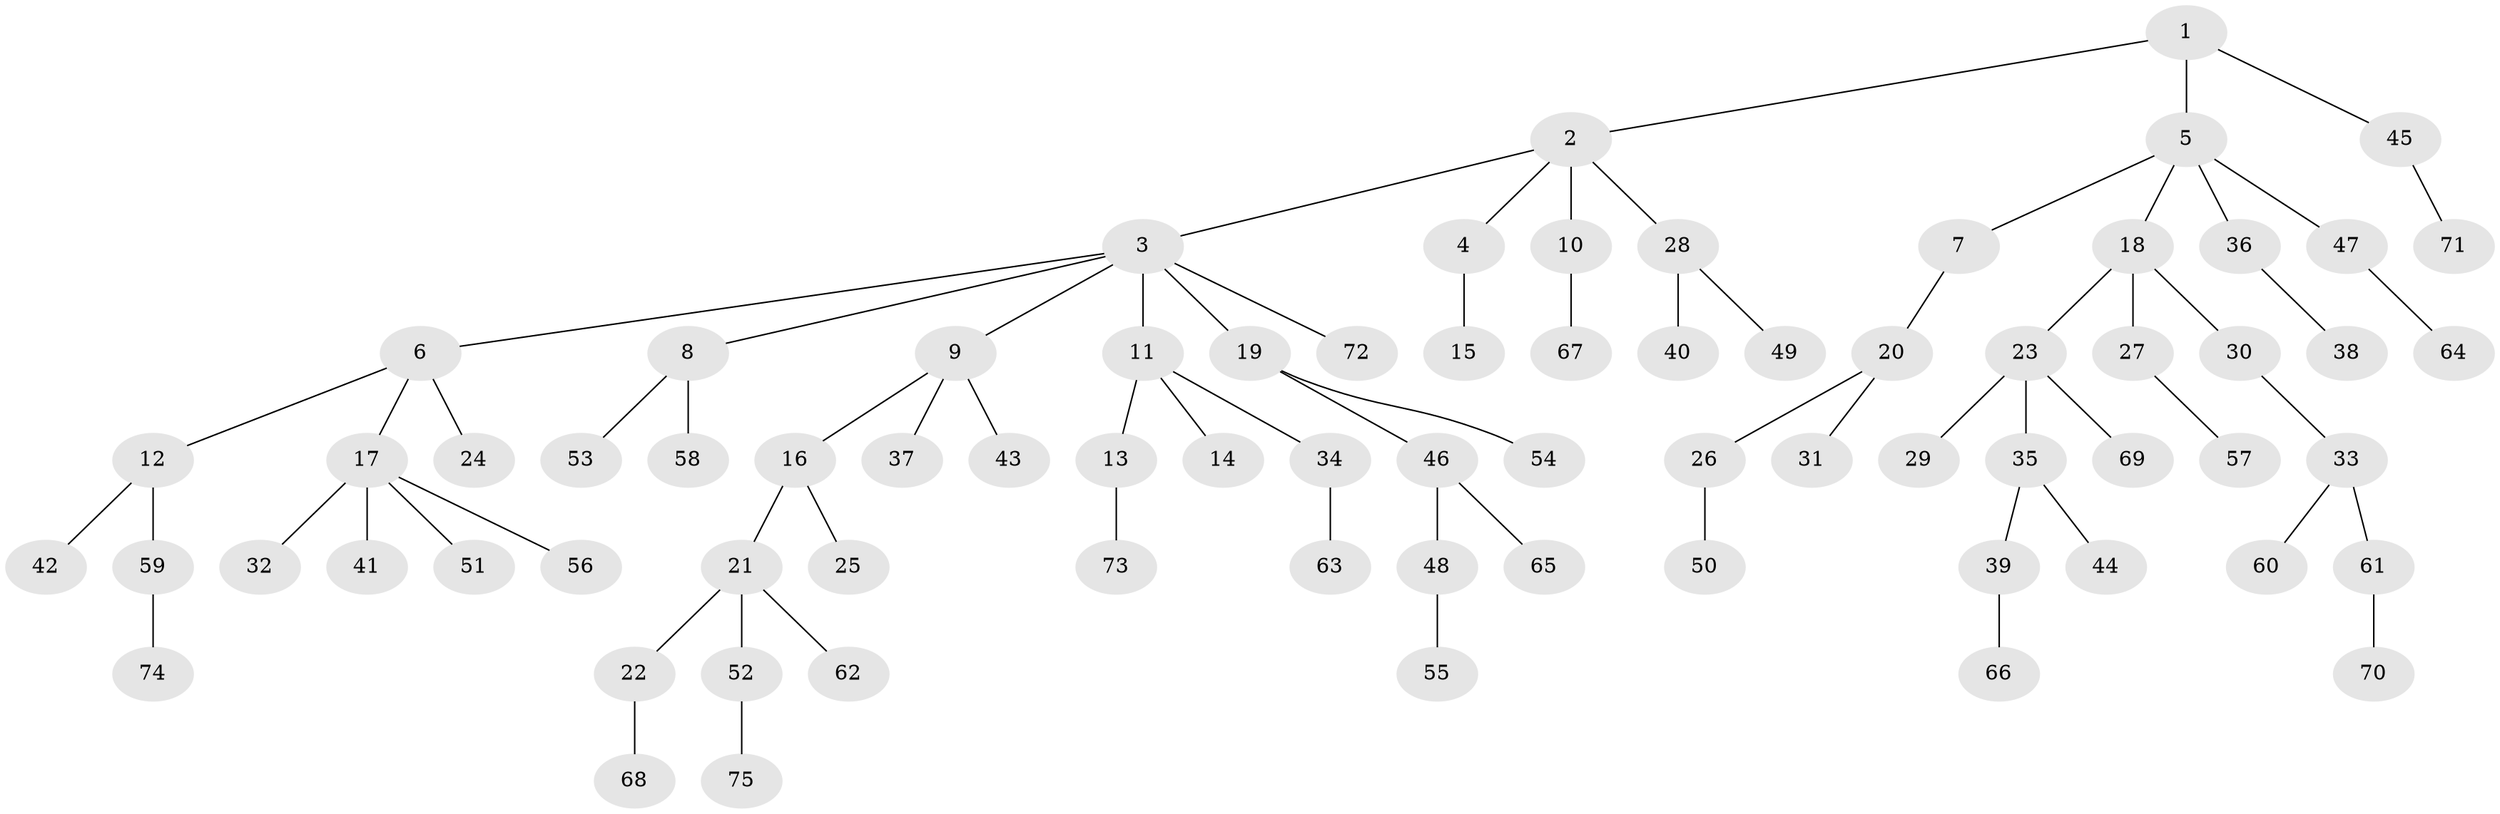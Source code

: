 // Generated by graph-tools (version 1.1) at 2025/36/03/09/25 02:36:57]
// undirected, 75 vertices, 74 edges
graph export_dot {
graph [start="1"]
  node [color=gray90,style=filled];
  1;
  2;
  3;
  4;
  5;
  6;
  7;
  8;
  9;
  10;
  11;
  12;
  13;
  14;
  15;
  16;
  17;
  18;
  19;
  20;
  21;
  22;
  23;
  24;
  25;
  26;
  27;
  28;
  29;
  30;
  31;
  32;
  33;
  34;
  35;
  36;
  37;
  38;
  39;
  40;
  41;
  42;
  43;
  44;
  45;
  46;
  47;
  48;
  49;
  50;
  51;
  52;
  53;
  54;
  55;
  56;
  57;
  58;
  59;
  60;
  61;
  62;
  63;
  64;
  65;
  66;
  67;
  68;
  69;
  70;
  71;
  72;
  73;
  74;
  75;
  1 -- 2;
  1 -- 5;
  1 -- 45;
  2 -- 3;
  2 -- 4;
  2 -- 10;
  2 -- 28;
  3 -- 6;
  3 -- 8;
  3 -- 9;
  3 -- 11;
  3 -- 19;
  3 -- 72;
  4 -- 15;
  5 -- 7;
  5 -- 18;
  5 -- 36;
  5 -- 47;
  6 -- 12;
  6 -- 17;
  6 -- 24;
  7 -- 20;
  8 -- 53;
  8 -- 58;
  9 -- 16;
  9 -- 37;
  9 -- 43;
  10 -- 67;
  11 -- 13;
  11 -- 14;
  11 -- 34;
  12 -- 42;
  12 -- 59;
  13 -- 73;
  16 -- 21;
  16 -- 25;
  17 -- 32;
  17 -- 41;
  17 -- 51;
  17 -- 56;
  18 -- 23;
  18 -- 27;
  18 -- 30;
  19 -- 46;
  19 -- 54;
  20 -- 26;
  20 -- 31;
  21 -- 22;
  21 -- 52;
  21 -- 62;
  22 -- 68;
  23 -- 29;
  23 -- 35;
  23 -- 69;
  26 -- 50;
  27 -- 57;
  28 -- 40;
  28 -- 49;
  30 -- 33;
  33 -- 60;
  33 -- 61;
  34 -- 63;
  35 -- 39;
  35 -- 44;
  36 -- 38;
  39 -- 66;
  45 -- 71;
  46 -- 48;
  46 -- 65;
  47 -- 64;
  48 -- 55;
  52 -- 75;
  59 -- 74;
  61 -- 70;
}
